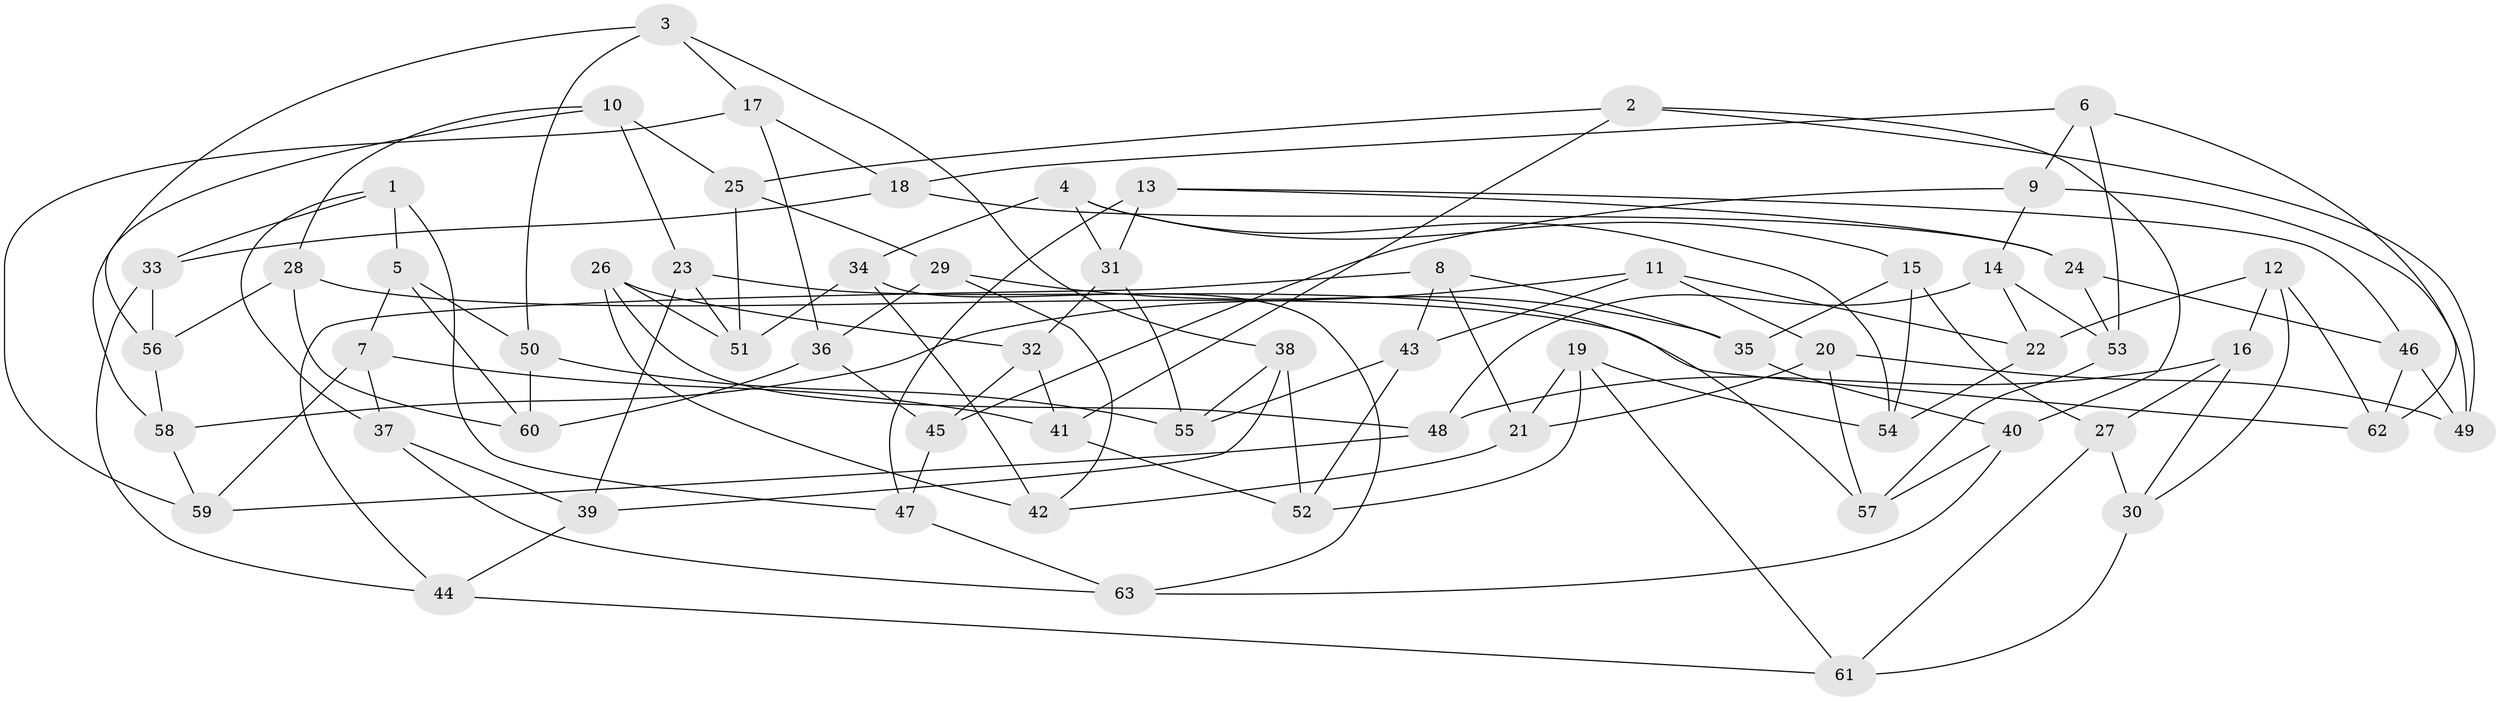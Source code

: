// Generated by graph-tools (version 1.1) at 2025/38/03/09/25 02:38:12]
// undirected, 63 vertices, 126 edges
graph export_dot {
graph [start="1"]
  node [color=gray90,style=filled];
  1;
  2;
  3;
  4;
  5;
  6;
  7;
  8;
  9;
  10;
  11;
  12;
  13;
  14;
  15;
  16;
  17;
  18;
  19;
  20;
  21;
  22;
  23;
  24;
  25;
  26;
  27;
  28;
  29;
  30;
  31;
  32;
  33;
  34;
  35;
  36;
  37;
  38;
  39;
  40;
  41;
  42;
  43;
  44;
  45;
  46;
  47;
  48;
  49;
  50;
  51;
  52;
  53;
  54;
  55;
  56;
  57;
  58;
  59;
  60;
  61;
  62;
  63;
  1 -- 47;
  1 -- 33;
  1 -- 37;
  1 -- 5;
  2 -- 41;
  2 -- 25;
  2 -- 49;
  2 -- 40;
  3 -- 38;
  3 -- 17;
  3 -- 50;
  3 -- 56;
  4 -- 15;
  4 -- 34;
  4 -- 31;
  4 -- 54;
  5 -- 60;
  5 -- 7;
  5 -- 50;
  6 -- 9;
  6 -- 18;
  6 -- 53;
  6 -- 62;
  7 -- 59;
  7 -- 41;
  7 -- 37;
  8 -- 21;
  8 -- 43;
  8 -- 35;
  8 -- 44;
  9 -- 45;
  9 -- 14;
  9 -- 49;
  10 -- 28;
  10 -- 25;
  10 -- 58;
  10 -- 23;
  11 -- 20;
  11 -- 43;
  11 -- 58;
  11 -- 22;
  12 -- 22;
  12 -- 16;
  12 -- 62;
  12 -- 30;
  13 -- 46;
  13 -- 47;
  13 -- 31;
  13 -- 24;
  14 -- 53;
  14 -- 48;
  14 -- 22;
  15 -- 27;
  15 -- 54;
  15 -- 35;
  16 -- 48;
  16 -- 27;
  16 -- 30;
  17 -- 18;
  17 -- 36;
  17 -- 59;
  18 -- 33;
  18 -- 24;
  19 -- 54;
  19 -- 61;
  19 -- 21;
  19 -- 52;
  20 -- 49;
  20 -- 21;
  20 -- 57;
  21 -- 42;
  22 -- 54;
  23 -- 57;
  23 -- 39;
  23 -- 51;
  24 -- 53;
  24 -- 46;
  25 -- 51;
  25 -- 29;
  26 -- 42;
  26 -- 51;
  26 -- 48;
  26 -- 32;
  27 -- 30;
  27 -- 61;
  28 -- 56;
  28 -- 60;
  28 -- 62;
  29 -- 35;
  29 -- 42;
  29 -- 36;
  30 -- 61;
  31 -- 32;
  31 -- 55;
  32 -- 45;
  32 -- 41;
  33 -- 44;
  33 -- 56;
  34 -- 51;
  34 -- 63;
  34 -- 42;
  35 -- 40;
  36 -- 60;
  36 -- 45;
  37 -- 63;
  37 -- 39;
  38 -- 52;
  38 -- 39;
  38 -- 55;
  39 -- 44;
  40 -- 63;
  40 -- 57;
  41 -- 52;
  43 -- 55;
  43 -- 52;
  44 -- 61;
  45 -- 47;
  46 -- 62;
  46 -- 49;
  47 -- 63;
  48 -- 59;
  50 -- 55;
  50 -- 60;
  53 -- 57;
  56 -- 58;
  58 -- 59;
}

